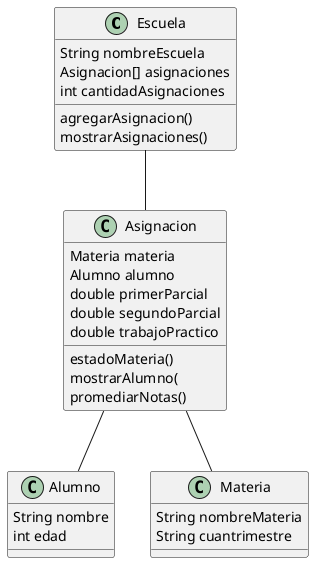 @startuml

class Escuela{
	 String nombreEscuela
	 Asignacion[] asignaciones
	 int cantidadAsignaciones
	 
	 agregarAsignacion()
	 mostrarAsignaciones()
}


class Asignacion{
	 Materia materia
	 Alumno alumno
	 double primerParcial
	 double segundoParcial
	 double trabajoPractico
	 estadoMateria()
	 mostrarAlumno(
	 promediarNotas()
}


class Alumno{
	String nombre
	int edad
}


class Materia{
	String nombreMateria
	String cuantrimestre
}


Escuela -- Asignacion
Asignacion -- Materia
Asignacion -- Alumno



@enduml